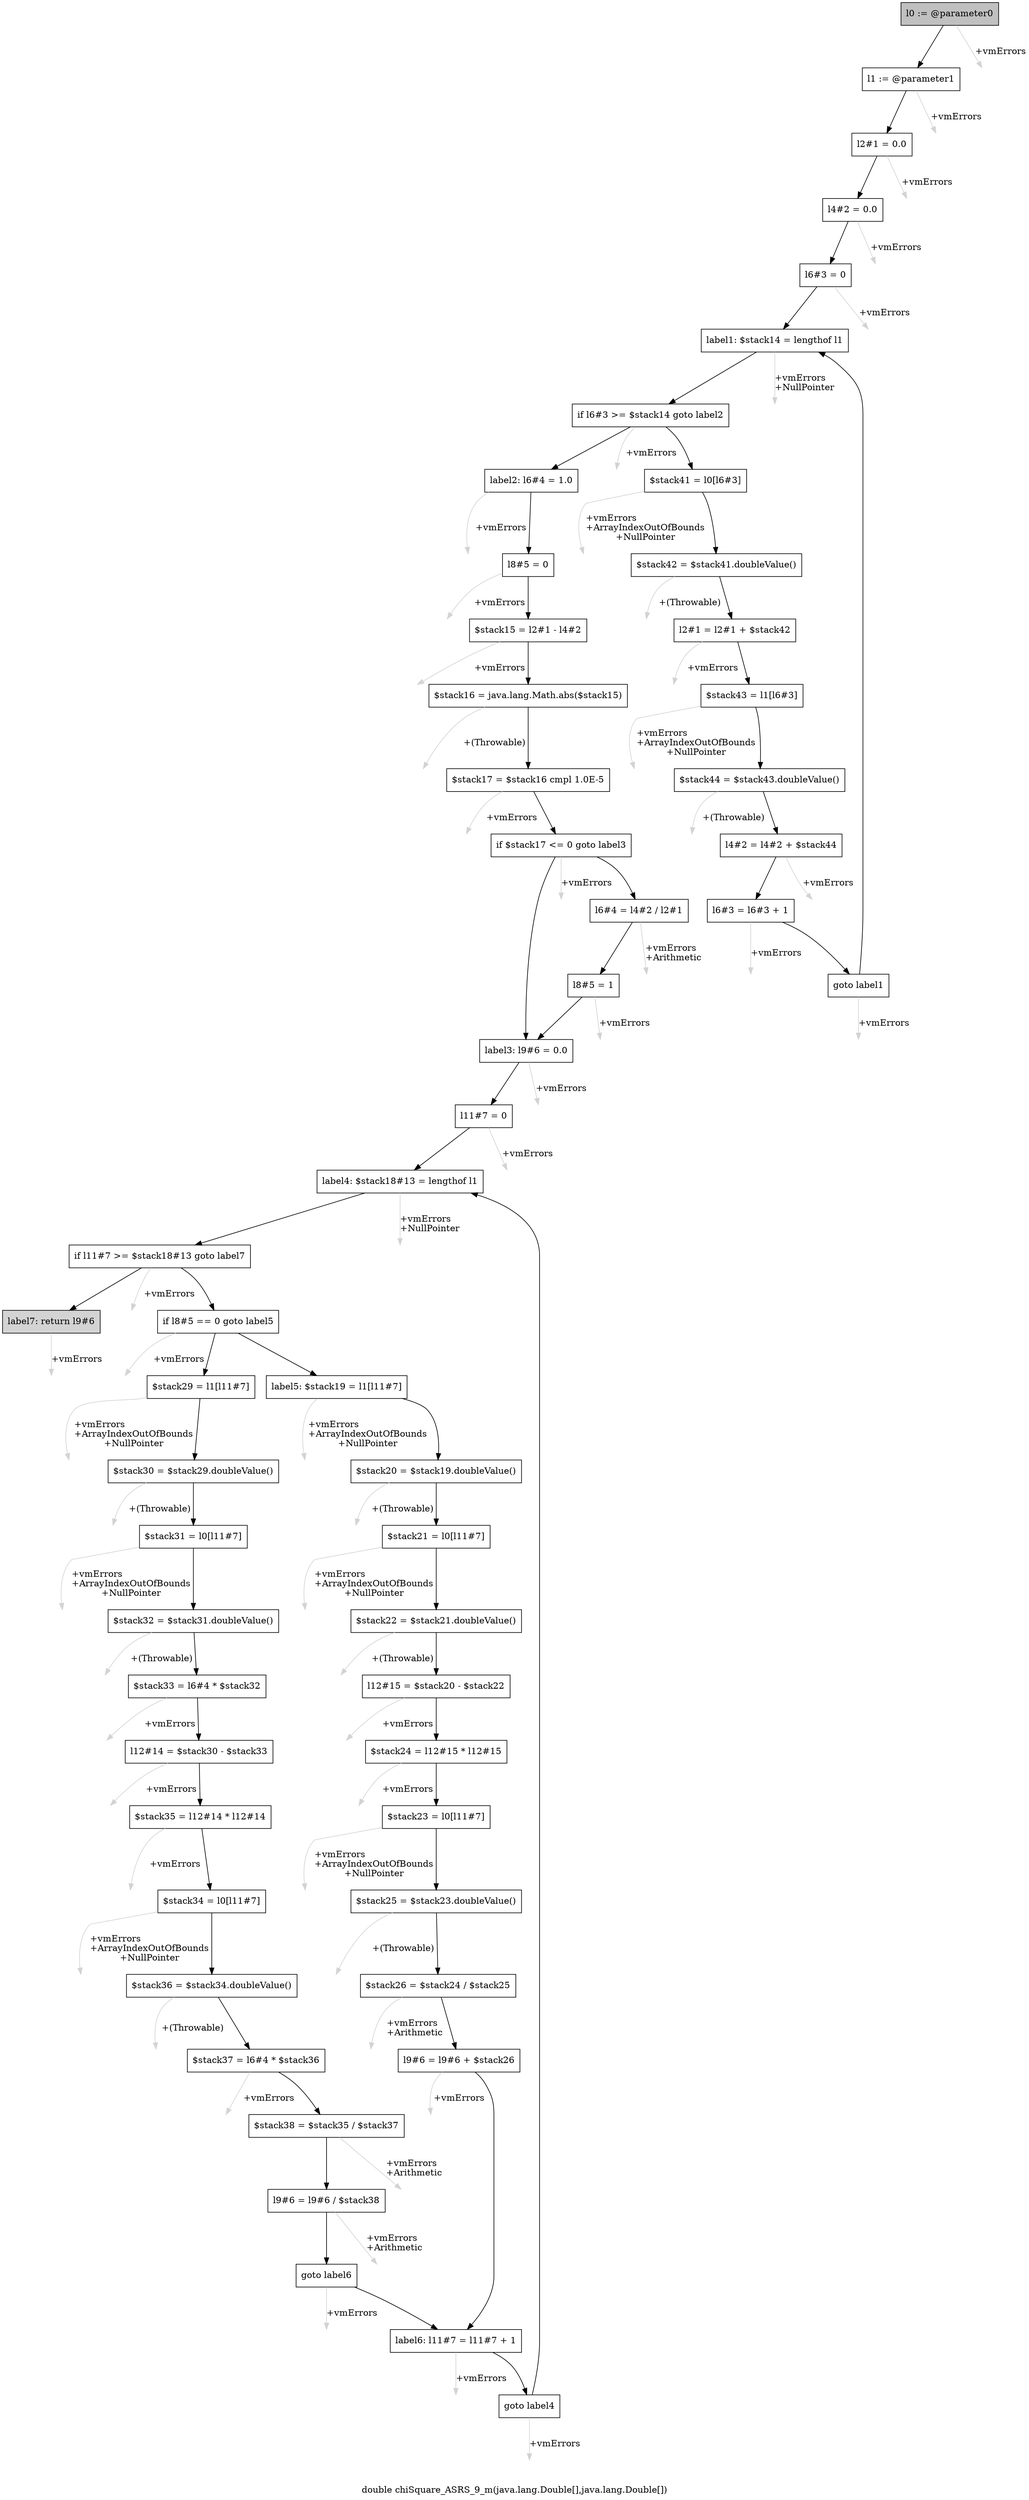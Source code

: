 digraph "double chiSquare_ASRS_9_m(java.lang.Double[],java.lang.Double[])" {
    label="double chiSquare_ASRS_9_m(java.lang.Double[],java.lang.Double[])";
    node [shape=box];
    "0" [style=filled,fillcolor=gray,label="l0 := @parameter0",];
    "1" [label="l1 := @parameter1",];
    "0"->"1" [color=black,];
    "54" [style=invis,label="Esc",];
    "0"->"54" [color=lightgray,label="\l+vmErrors",];
    "2" [label="l2#1 = 0.0",];
    "1"->"2" [color=black,];
    "55" [style=invis,label="Esc",];
    "1"->"55" [color=lightgray,label="\l+vmErrors",];
    "3" [label="l4#2 = 0.0",];
    "2"->"3" [color=black,];
    "56" [style=invis,label="Esc",];
    "2"->"56" [color=lightgray,label="\l+vmErrors",];
    "4" [label="l6#3 = 0",];
    "3"->"4" [color=black,];
    "57" [style=invis,label="Esc",];
    "3"->"57" [color=lightgray,label="\l+vmErrors",];
    "5" [label="label1: $stack14 = lengthof l1",];
    "4"->"5" [color=black,];
    "58" [style=invis,label="Esc",];
    "4"->"58" [color=lightgray,label="\l+vmErrors",];
    "6" [label="if l6#3 >= $stack14 goto label2",];
    "5"->"6" [color=black,];
    "59" [style=invis,label="Esc",];
    "5"->"59" [color=lightgray,label="\l+vmErrors\l+NullPointer",];
    "7" [label="$stack41 = l0[l6#3]",];
    "6"->"7" [color=black,];
    "15" [label="label2: l6#4 = 1.0",];
    "6"->"15" [color=black,];
    "60" [style=invis,label="Esc",];
    "6"->"60" [color=lightgray,label="\l+vmErrors",];
    "8" [label="$stack42 = $stack41.doubleValue()",];
    "7"->"8" [color=black,];
    "61" [style=invis,label="Esc",];
    "7"->"61" [color=lightgray,label="\l+vmErrors\l+ArrayIndexOutOfBounds\l+NullPointer",];
    "9" [label="l2#1 = l2#1 + $stack42",];
    "8"->"9" [color=black,];
    "62" [style=invis,label="Esc",];
    "8"->"62" [color=lightgray,label="\l+(Throwable)",];
    "10" [label="$stack43 = l1[l6#3]",];
    "9"->"10" [color=black,];
    "63" [style=invis,label="Esc",];
    "9"->"63" [color=lightgray,label="\l+vmErrors",];
    "11" [label="$stack44 = $stack43.doubleValue()",];
    "10"->"11" [color=black,];
    "64" [style=invis,label="Esc",];
    "10"->"64" [color=lightgray,label="\l+vmErrors\l+ArrayIndexOutOfBounds\l+NullPointer",];
    "12" [label="l4#2 = l4#2 + $stack44",];
    "11"->"12" [color=black,];
    "65" [style=invis,label="Esc",];
    "11"->"65" [color=lightgray,label="\l+(Throwable)",];
    "13" [label="l6#3 = l6#3 + 1",];
    "12"->"13" [color=black,];
    "66" [style=invis,label="Esc",];
    "12"->"66" [color=lightgray,label="\l+vmErrors",];
    "14" [label="goto label1",];
    "13"->"14" [color=black,];
    "67" [style=invis,label="Esc",];
    "13"->"67" [color=lightgray,label="\l+vmErrors",];
    "14"->"5" [color=black,];
    "68" [style=invis,label="Esc",];
    "14"->"68" [color=lightgray,label="\l+vmErrors",];
    "16" [label="l8#5 = 0",];
    "15"->"16" [color=black,];
    "69" [style=invis,label="Esc",];
    "15"->"69" [color=lightgray,label="\l+vmErrors",];
    "17" [label="$stack15 = l2#1 - l4#2",];
    "16"->"17" [color=black,];
    "70" [style=invis,label="Esc",];
    "16"->"70" [color=lightgray,label="\l+vmErrors",];
    "18" [label="$stack16 = java.lang.Math.abs($stack15)",];
    "17"->"18" [color=black,];
    "71" [style=invis,label="Esc",];
    "17"->"71" [color=lightgray,label="\l+vmErrors",];
    "19" [label="$stack17 = $stack16 cmpl 1.0E-5",];
    "18"->"19" [color=black,];
    "72" [style=invis,label="Esc",];
    "18"->"72" [color=lightgray,label="\l+(Throwable)",];
    "20" [label="if $stack17 <= 0 goto label3",];
    "19"->"20" [color=black,];
    "73" [style=invis,label="Esc",];
    "19"->"73" [color=lightgray,label="\l+vmErrors",];
    "21" [label="l6#4 = l4#2 / l2#1",];
    "20"->"21" [color=black,];
    "23" [label="label3: l9#6 = 0.0",];
    "20"->"23" [color=black,];
    "74" [style=invis,label="Esc",];
    "20"->"74" [color=lightgray,label="\l+vmErrors",];
    "22" [label="l8#5 = 1",];
    "21"->"22" [color=black,];
    "75" [style=invis,label="Esc",];
    "21"->"75" [color=lightgray,label="\l+vmErrors\l+Arithmetic",];
    "22"->"23" [color=black,];
    "76" [style=invis,label="Esc",];
    "22"->"76" [color=lightgray,label="\l+vmErrors",];
    "24" [label="l11#7 = 0",];
    "23"->"24" [color=black,];
    "77" [style=invis,label="Esc",];
    "23"->"77" [color=lightgray,label="\l+vmErrors",];
    "25" [label="label4: $stack18#13 = lengthof l1",];
    "24"->"25" [color=black,];
    "78" [style=invis,label="Esc",];
    "24"->"78" [color=lightgray,label="\l+vmErrors",];
    "26" [label="if l11#7 >= $stack18#13 goto label7",];
    "25"->"26" [color=black,];
    "79" [style=invis,label="Esc",];
    "25"->"79" [color=lightgray,label="\l+vmErrors\l+NullPointer",];
    "27" [label="if l8#5 == 0 goto label5",];
    "26"->"27" [color=black,];
    "53" [style=filled,fillcolor=lightgray,label="label7: return l9#6",];
    "26"->"53" [color=black,];
    "80" [style=invis,label="Esc",];
    "26"->"80" [color=lightgray,label="\l+vmErrors",];
    "28" [label="$stack29 = l1[l11#7]",];
    "27"->"28" [color=black,];
    "41" [label="label5: $stack19 = l1[l11#7]",];
    "27"->"41" [color=black,];
    "81" [style=invis,label="Esc",];
    "27"->"81" [color=lightgray,label="\l+vmErrors",];
    "29" [label="$stack30 = $stack29.doubleValue()",];
    "28"->"29" [color=black,];
    "82" [style=invis,label="Esc",];
    "28"->"82" [color=lightgray,label="\l+vmErrors\l+ArrayIndexOutOfBounds\l+NullPointer",];
    "30" [label="$stack31 = l0[l11#7]",];
    "29"->"30" [color=black,];
    "83" [style=invis,label="Esc",];
    "29"->"83" [color=lightgray,label="\l+(Throwable)",];
    "31" [label="$stack32 = $stack31.doubleValue()",];
    "30"->"31" [color=black,];
    "84" [style=invis,label="Esc",];
    "30"->"84" [color=lightgray,label="\l+vmErrors\l+ArrayIndexOutOfBounds\l+NullPointer",];
    "32" [label="$stack33 = l6#4 * $stack32",];
    "31"->"32" [color=black,];
    "85" [style=invis,label="Esc",];
    "31"->"85" [color=lightgray,label="\l+(Throwable)",];
    "33" [label="l12#14 = $stack30 - $stack33",];
    "32"->"33" [color=black,];
    "86" [style=invis,label="Esc",];
    "32"->"86" [color=lightgray,label="\l+vmErrors",];
    "34" [label="$stack35 = l12#14 * l12#14",];
    "33"->"34" [color=black,];
    "87" [style=invis,label="Esc",];
    "33"->"87" [color=lightgray,label="\l+vmErrors",];
    "35" [label="$stack34 = l0[l11#7]",];
    "34"->"35" [color=black,];
    "88" [style=invis,label="Esc",];
    "34"->"88" [color=lightgray,label="\l+vmErrors",];
    "36" [label="$stack36 = $stack34.doubleValue()",];
    "35"->"36" [color=black,];
    "89" [style=invis,label="Esc",];
    "35"->"89" [color=lightgray,label="\l+vmErrors\l+ArrayIndexOutOfBounds\l+NullPointer",];
    "37" [label="$stack37 = l6#4 * $stack36",];
    "36"->"37" [color=black,];
    "90" [style=invis,label="Esc",];
    "36"->"90" [color=lightgray,label="\l+(Throwable)",];
    "38" [label="$stack38 = $stack35 / $stack37",];
    "37"->"38" [color=black,];
    "91" [style=invis,label="Esc",];
    "37"->"91" [color=lightgray,label="\l+vmErrors",];
    "39" [label="l9#6 = l9#6 / $stack38",];
    "38"->"39" [color=black,];
    "92" [style=invis,label="Esc",];
    "38"->"92" [color=lightgray,label="\l+vmErrors\l+Arithmetic",];
    "40" [label="goto label6",];
    "39"->"40" [color=black,];
    "93" [style=invis,label="Esc",];
    "39"->"93" [color=lightgray,label="\l+vmErrors\l+Arithmetic",];
    "51" [label="label6: l11#7 = l11#7 + 1",];
    "40"->"51" [color=black,];
    "94" [style=invis,label="Esc",];
    "40"->"94" [color=lightgray,label="\l+vmErrors",];
    "42" [label="$stack20 = $stack19.doubleValue()",];
    "41"->"42" [color=black,];
    "95" [style=invis,label="Esc",];
    "41"->"95" [color=lightgray,label="\l+vmErrors\l+ArrayIndexOutOfBounds\l+NullPointer",];
    "43" [label="$stack21 = l0[l11#7]",];
    "42"->"43" [color=black,];
    "96" [style=invis,label="Esc",];
    "42"->"96" [color=lightgray,label="\l+(Throwable)",];
    "44" [label="$stack22 = $stack21.doubleValue()",];
    "43"->"44" [color=black,];
    "97" [style=invis,label="Esc",];
    "43"->"97" [color=lightgray,label="\l+vmErrors\l+ArrayIndexOutOfBounds\l+NullPointer",];
    "45" [label="l12#15 = $stack20 - $stack22",];
    "44"->"45" [color=black,];
    "98" [style=invis,label="Esc",];
    "44"->"98" [color=lightgray,label="\l+(Throwable)",];
    "46" [label="$stack24 = l12#15 * l12#15",];
    "45"->"46" [color=black,];
    "99" [style=invis,label="Esc",];
    "45"->"99" [color=lightgray,label="\l+vmErrors",];
    "47" [label="$stack23 = l0[l11#7]",];
    "46"->"47" [color=black,];
    "100" [style=invis,label="Esc",];
    "46"->"100" [color=lightgray,label="\l+vmErrors",];
    "48" [label="$stack25 = $stack23.doubleValue()",];
    "47"->"48" [color=black,];
    "101" [style=invis,label="Esc",];
    "47"->"101" [color=lightgray,label="\l+vmErrors\l+ArrayIndexOutOfBounds\l+NullPointer",];
    "49" [label="$stack26 = $stack24 / $stack25",];
    "48"->"49" [color=black,];
    "102" [style=invis,label="Esc",];
    "48"->"102" [color=lightgray,label="\l+(Throwable)",];
    "50" [label="l9#6 = l9#6 + $stack26",];
    "49"->"50" [color=black,];
    "103" [style=invis,label="Esc",];
    "49"->"103" [color=lightgray,label="\l+vmErrors\l+Arithmetic",];
    "50"->"51" [color=black,];
    "104" [style=invis,label="Esc",];
    "50"->"104" [color=lightgray,label="\l+vmErrors",];
    "52" [label="goto label4",];
    "51"->"52" [color=black,];
    "105" [style=invis,label="Esc",];
    "51"->"105" [color=lightgray,label="\l+vmErrors",];
    "52"->"25" [color=black,];
    "106" [style=invis,label="Esc",];
    "52"->"106" [color=lightgray,label="\l+vmErrors",];
    "107" [style=invis,label="Esc",];
    "53"->"107" [color=lightgray,label="\l+vmErrors",];
}
